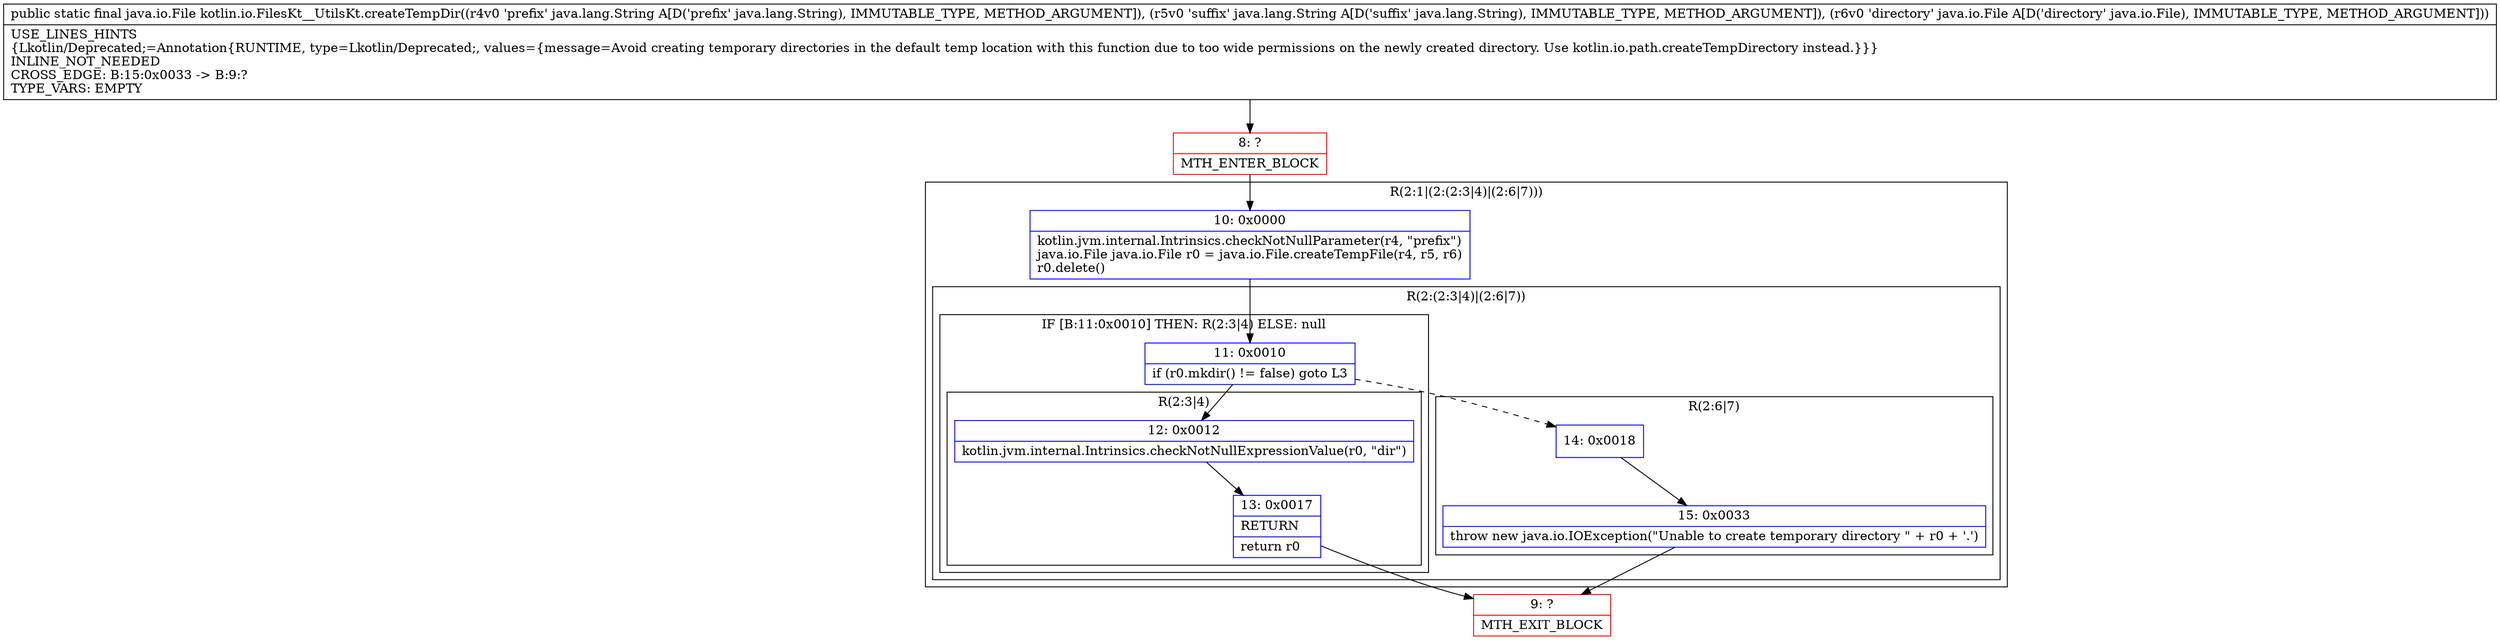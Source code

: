 digraph "CFG forkotlin.io.FilesKt__UtilsKt.createTempDir(Ljava\/lang\/String;Ljava\/lang\/String;Ljava\/io\/File;)Ljava\/io\/File;" {
subgraph cluster_Region_1844119940 {
label = "R(2:1|(2:(2:3|4)|(2:6|7)))";
node [shape=record,color=blue];
Node_10 [shape=record,label="{10\:\ 0x0000|kotlin.jvm.internal.Intrinsics.checkNotNullParameter(r4, \"prefix\")\ljava.io.File java.io.File r0 = java.io.File.createTempFile(r4, r5, r6)\lr0.delete()\l}"];
subgraph cluster_Region_523022468 {
label = "R(2:(2:3|4)|(2:6|7))";
node [shape=record,color=blue];
subgraph cluster_IfRegion_1191052069 {
label = "IF [B:11:0x0010] THEN: R(2:3|4) ELSE: null";
node [shape=record,color=blue];
Node_11 [shape=record,label="{11\:\ 0x0010|if (r0.mkdir() != false) goto L3\l}"];
subgraph cluster_Region_382783806 {
label = "R(2:3|4)";
node [shape=record,color=blue];
Node_12 [shape=record,label="{12\:\ 0x0012|kotlin.jvm.internal.Intrinsics.checkNotNullExpressionValue(r0, \"dir\")\l}"];
Node_13 [shape=record,label="{13\:\ 0x0017|RETURN\l|return r0\l}"];
}
}
subgraph cluster_Region_2046320220 {
label = "R(2:6|7)";
node [shape=record,color=blue];
Node_14 [shape=record,label="{14\:\ 0x0018}"];
Node_15 [shape=record,label="{15\:\ 0x0033|throw new java.io.IOException(\"Unable to create temporary directory \" + r0 + '.')\l}"];
}
}
}
Node_8 [shape=record,color=red,label="{8\:\ ?|MTH_ENTER_BLOCK\l}"];
Node_9 [shape=record,color=red,label="{9\:\ ?|MTH_EXIT_BLOCK\l}"];
MethodNode[shape=record,label="{public static final java.io.File kotlin.io.FilesKt__UtilsKt.createTempDir((r4v0 'prefix' java.lang.String A[D('prefix' java.lang.String), IMMUTABLE_TYPE, METHOD_ARGUMENT]), (r5v0 'suffix' java.lang.String A[D('suffix' java.lang.String), IMMUTABLE_TYPE, METHOD_ARGUMENT]), (r6v0 'directory' java.io.File A[D('directory' java.io.File), IMMUTABLE_TYPE, METHOD_ARGUMENT]))  | USE_LINES_HINTS\l\{Lkotlin\/Deprecated;=Annotation\{RUNTIME, type=Lkotlin\/Deprecated;, values=\{message=Avoid creating temporary directories in the default temp location with this function due to too wide permissions on the newly created directory. Use kotlin.io.path.createTempDirectory instead.\}\}\}\lINLINE_NOT_NEEDED\lCROSS_EDGE: B:15:0x0033 \-\> B:9:?\lTYPE_VARS: EMPTY\l}"];
MethodNode -> Node_8;Node_10 -> Node_11;
Node_11 -> Node_12;
Node_11 -> Node_14[style=dashed];
Node_12 -> Node_13;
Node_13 -> Node_9;
Node_14 -> Node_15;
Node_15 -> Node_9;
Node_8 -> Node_10;
}

